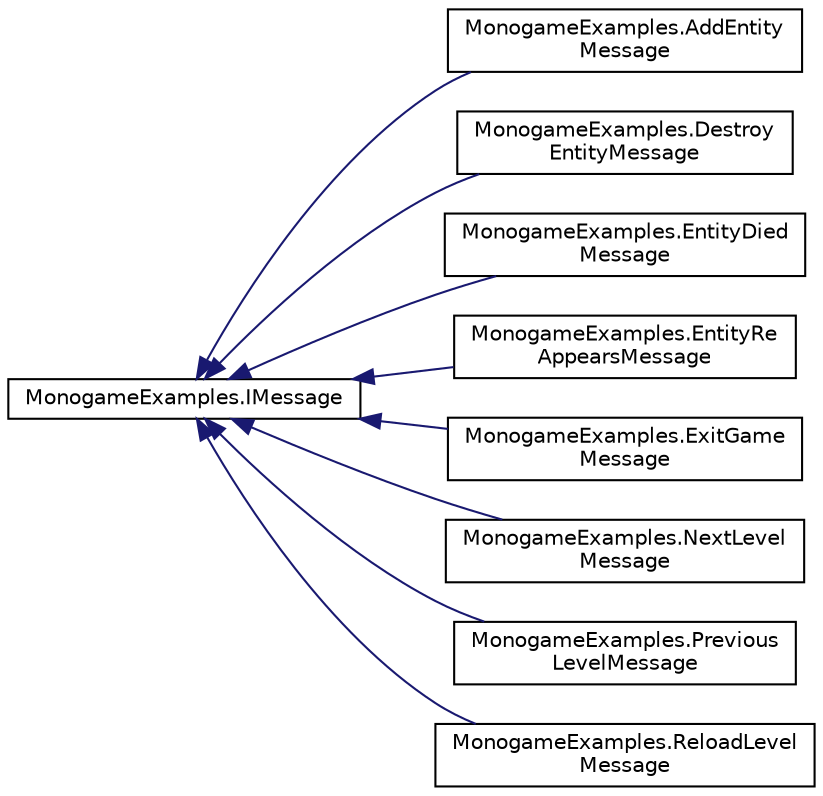 digraph "Graphical Class Hierarchy"
{
 // LATEX_PDF_SIZE
  edge [fontname="Helvetica",fontsize="10",labelfontname="Helvetica",labelfontsize="10"];
  node [fontname="Helvetica",fontsize="10",shape=record];
  rankdir="LR";
  Node0 [label="MonogameExamples.IMessage",height=0.2,width=0.4,color="black", fillcolor="white", style="filled",URL="$interfaceMonogameExamples_1_1IMessage.html",tooltip="Represents a message that can be published and subscribed to."];
  Node0 -> Node1 [dir="back",color="midnightblue",fontsize="10",style="solid",fontname="Helvetica"];
  Node1 [label="MonogameExamples.AddEntity\lMessage",height=0.2,width=0.4,color="black", fillcolor="white", style="filled",URL="$classMonogameExamples_1_1AddEntityMessage.html",tooltip="Represents a message for adding an entity."];
  Node0 -> Node2 [dir="back",color="midnightblue",fontsize="10",style="solid",fontname="Helvetica"];
  Node2 [label="MonogameExamples.Destroy\lEntityMessage",height=0.2,width=0.4,color="black", fillcolor="white", style="filled",URL="$classMonogameExamples_1_1DestroyEntityMessage.html",tooltip="Represents a message that indicates an entity should be destroyed. Implements the IMessage interface ..."];
  Node0 -> Node3 [dir="back",color="midnightblue",fontsize="10",style="solid",fontname="Helvetica"];
  Node3 [label="MonogameExamples.EntityDied\lMessage",height=0.2,width=0.4,color="black", fillcolor="white", style="filled",URL="$classMonogameExamples_1_1EntityDiedMessage.html",tooltip="Messages that given Entity has died. Implements the IMessage interface for use with the MessageBus."];
  Node0 -> Node4 [dir="back",color="midnightblue",fontsize="10",style="solid",fontname="Helvetica"];
  Node4 [label="MonogameExamples.EntityRe\lAppearsMessage",height=0.2,width=0.4,color="black", fillcolor="white", style="filled",URL="$classMonogameExamples_1_1EntityReAppearsMessage.html",tooltip="Messages that given Entity has died. Implements the IMessage interface for use with the MessageBus."];
  Node0 -> Node5 [dir="back",color="midnightblue",fontsize="10",style="solid",fontname="Helvetica"];
  Node5 [label="MonogameExamples.ExitGame\lMessage",height=0.2,width=0.4,color="black", fillcolor="white", style="filled",URL="$classMonogameExamples_1_1ExitGameMessage.html",tooltip="Represents a message that indicates the game should exit. Implements the IMessage interface for use w..."];
  Node0 -> Node6 [dir="back",color="midnightblue",fontsize="10",style="solid",fontname="Helvetica"];
  Node6 [label="MonogameExamples.NextLevel\lMessage",height=0.2,width=0.4,color="black", fillcolor="white", style="filled",URL="$classMonogameExamples_1_1NextLevelMessage.html",tooltip="Represents a message that indicates the game should proceed to the next level. Implements the IMessag..."];
  Node0 -> Node7 [dir="back",color="midnightblue",fontsize="10",style="solid",fontname="Helvetica"];
  Node7 [label="MonogameExamples.Previous\lLevelMessage",height=0.2,width=0.4,color="black", fillcolor="white", style="filled",URL="$classMonogameExamples_1_1PreviousLevelMessage.html",tooltip="Represents a message that indicates the game should revert to the previous level. Implements the IMes..."];
  Node0 -> Node8 [dir="back",color="midnightblue",fontsize="10",style="solid",fontname="Helvetica"];
  Node8 [label="MonogameExamples.ReloadLevel\lMessage",height=0.2,width=0.4,color="black", fillcolor="white", style="filled",URL="$classMonogameExamples_1_1ReloadLevelMessage.html",tooltip="Represents a message that indicates the current game level should be reloaded. Implements the IMessag..."];
}
